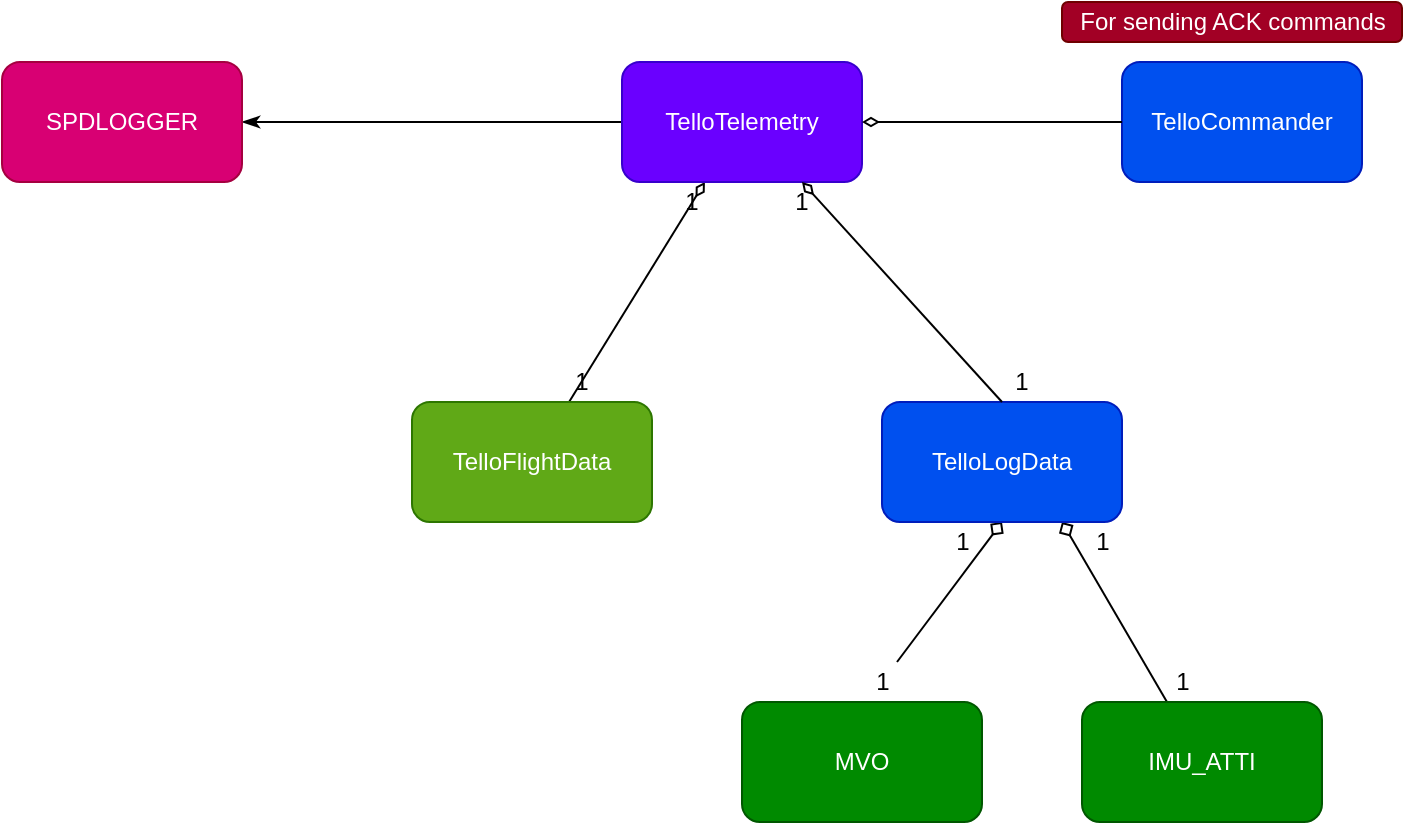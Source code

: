 <mxfile version="13.6.5" pages="2">
    <diagram id="eaUMyx7dPOAa2al45QBv" name="HighLevel">
        <mxGraphModel dx="947" dy="517" grid="1" gridSize="10" guides="1" tooltips="1" connect="1" arrows="1" fold="1" page="1" pageScale="1" pageWidth="850" pageHeight="1100" math="0" shadow="0">
            <root>
                <mxCell id="0"/>
                <mxCell id="1" parent="0"/>
                <mxCell id="4" value="" style="rounded=0;orthogonalLoop=1;jettySize=auto;html=1;endArrow=diamondThin;endFill=0;startArrow=none;startFill=0;" parent="1" source="3" target="2" edge="1">
                    <mxGeometry relative="1" as="geometry"/>
                </mxCell>
                <mxCell id="22" value="" style="edgeStyle=none;rounded=0;orthogonalLoop=1;jettySize=auto;html=1;endArrow=classicThin;endFill=1;" parent="1" source="2" target="21" edge="1">
                    <mxGeometry relative="1" as="geometry"/>
                </mxCell>
                <mxCell id="2" value="TelloTelemetry" style="rounded=1;whiteSpace=wrap;html=1;fillColor=#6a00ff;strokeColor=#3700CC;fontColor=#ffffff;" parent="1" vertex="1">
                    <mxGeometry x="350" y="160" width="120" height="60" as="geometry"/>
                </mxCell>
                <mxCell id="8" value="" style="rounded=0;orthogonalLoop=1;jettySize=auto;html=1;endArrow=diamond;endFill=0;entryX=0.5;entryY=1;entryDx=0;entryDy=0;" parent="1" source="20" target="24" edge="1">
                    <mxGeometry relative="1" as="geometry"/>
                </mxCell>
                <mxCell id="16" value="" style="edgeStyle=none;rounded=0;orthogonalLoop=1;jettySize=auto;html=1;endArrow=diamond;endFill=0;entryX=0.75;entryY=1;entryDx=0;entryDy=0;" parent="1" source="15" target="24" edge="1">
                    <mxGeometry relative="1" as="geometry"/>
                </mxCell>
                <mxCell id="3" value="TelloFlightData" style="whiteSpace=wrap;html=1;rounded=1;fillColor=#60a917;strokeColor=#2D7600;fontColor=#ffffff;" parent="1" vertex="1">
                    <mxGeometry x="245" y="330" width="120" height="60" as="geometry"/>
                </mxCell>
                <mxCell id="5" value="1" style="text;html=1;strokeColor=none;fillColor=none;align=center;verticalAlign=middle;whiteSpace=wrap;rounded=0;" parent="1" vertex="1">
                    <mxGeometry x="310" y="310" width="40" height="20" as="geometry"/>
                </mxCell>
                <mxCell id="6" value="1" style="text;html=1;strokeColor=none;fillColor=none;align=center;verticalAlign=middle;whiteSpace=wrap;rounded=0;" parent="1" vertex="1">
                    <mxGeometry x="365" y="220" width="40" height="20" as="geometry"/>
                </mxCell>
                <mxCell id="7" value="MVO" style="whiteSpace=wrap;html=1;rounded=1;fontColor=#ffffff;strokeColor=#005700;fillColor=#008a00;" parent="1" vertex="1">
                    <mxGeometry x="410" y="480" width="120" height="60" as="geometry"/>
                </mxCell>
                <mxCell id="15" value="IMU_ATTI" style="whiteSpace=wrap;html=1;rounded=1;fontColor=#ffffff;strokeColor=#005700;fillColor=#008a00;" parent="1" vertex="1">
                    <mxGeometry x="580" y="480" width="120" height="60" as="geometry"/>
                </mxCell>
                <mxCell id="17" value="1" style="text;html=1;align=center;verticalAlign=middle;resizable=0;points=[];autosize=1;" parent="1" vertex="1">
                    <mxGeometry x="580" y="390" width="20" height="20" as="geometry"/>
                </mxCell>
                <mxCell id="18" value="1" style="text;html=1;align=center;verticalAlign=middle;resizable=0;points=[];autosize=1;" parent="1" vertex="1">
                    <mxGeometry x="620" y="460" width="20" height="20" as="geometry"/>
                </mxCell>
                <mxCell id="19" value="1" style="text;html=1;align=center;verticalAlign=middle;resizable=0;points=[];autosize=1;" parent="1" vertex="1">
                    <mxGeometry x="510" y="390" width="20" height="20" as="geometry"/>
                </mxCell>
                <mxCell id="21" value="SPDLOGGER" style="whiteSpace=wrap;html=1;rounded=1;fillColor=#d80073;strokeColor=#A50040;fontColor=#ffffff;" parent="1" vertex="1">
                    <mxGeometry x="40" y="160" width="120" height="60" as="geometry"/>
                </mxCell>
                <mxCell id="24" value="TelloLogData" style="whiteSpace=wrap;html=1;rounded=1;fillColor=#0050ef;strokeColor=#001DBC;fontColor=#ffffff;" vertex="1" parent="1">
                    <mxGeometry x="480" y="330" width="120" height="60" as="geometry"/>
                </mxCell>
                <mxCell id="25" value="" style="rounded=0;orthogonalLoop=1;jettySize=auto;html=1;endArrow=diamondThin;endFill=0;startArrow=none;startFill=0;entryX=0.75;entryY=1;entryDx=0;entryDy=0;exitX=0.5;exitY=0;exitDx=0;exitDy=0;" edge="1" parent="1" source="24" target="2">
                    <mxGeometry relative="1" as="geometry">
                        <mxPoint x="315" y="340" as="sourcePoint"/>
                        <mxPoint x="315" y="230" as="targetPoint"/>
                    </mxGeometry>
                </mxCell>
                <mxCell id="26" value="1" style="text;html=1;strokeColor=none;fillColor=none;align=center;verticalAlign=middle;whiteSpace=wrap;rounded=0;" vertex="1" parent="1">
                    <mxGeometry x="530" y="310" width="40" height="20" as="geometry"/>
                </mxCell>
                <mxCell id="27" value="1" style="text;html=1;strokeColor=none;fillColor=none;align=center;verticalAlign=middle;whiteSpace=wrap;rounded=0;" vertex="1" parent="1">
                    <mxGeometry x="420" y="220" width="40" height="20" as="geometry"/>
                </mxCell>
                <mxCell id="20" value="1" style="text;html=1;align=center;verticalAlign=middle;resizable=0;points=[];autosize=1;" parent="1" vertex="1">
                    <mxGeometry x="470" y="460" width="20" height="20" as="geometry"/>
                </mxCell>
                <mxCell id="29" value="" style="rounded=0;orthogonalLoop=1;jettySize=auto;html=1;endArrow=diamond;endFill=0;entryX=0.5;entryY=1;entryDx=0;entryDy=0;" edge="1" parent="1" source="7" target="20">
                    <mxGeometry relative="1" as="geometry">
                        <mxPoint x="487.5" y="480" as="sourcePoint"/>
                        <mxPoint x="540" y="390" as="targetPoint"/>
                    </mxGeometry>
                </mxCell>
                <mxCell id="30" value="&lt;div style=&quot;line-height: 19px&quot;&gt;TelloCommander&lt;/div&gt;" style="whiteSpace=wrap;html=1;rounded=1;fillColor=#0050ef;strokeColor=#001DBC;fontColor=#ffffff;" vertex="1" parent="1">
                    <mxGeometry x="600" y="160" width="120" height="60" as="geometry"/>
                </mxCell>
                <mxCell id="31" value="" style="rounded=0;orthogonalLoop=1;jettySize=auto;html=1;endArrow=diamondThin;endFill=0;startArrow=none;startFill=0;entryX=1;entryY=0.5;entryDx=0;entryDy=0;exitX=0;exitY=0.5;exitDx=0;exitDy=0;" edge="1" parent="1" source="30" target="2">
                    <mxGeometry relative="1" as="geometry">
                        <mxPoint x="550" y="340" as="sourcePoint"/>
                        <mxPoint x="450" y="230" as="targetPoint"/>
                    </mxGeometry>
                </mxCell>
                <mxCell id="33" value="For sending ACK commands" style="text;html=1;align=center;verticalAlign=middle;resizable=0;points=[];autosize=1;fillColor=#a20025;strokeColor=#6F0000;fontColor=#ffffff;rounded=1;" vertex="1" parent="1">
                    <mxGeometry x="570" y="130" width="170" height="20" as="geometry"/>
                </mxCell>
            </root>
        </mxGraphModel>
    </diagram>
    <diagram name="MSGActivityDiagram" id="P-N2ksKgzLIH1Jo4JEOq">
        <mxGraphModel dx="947" dy="517" grid="1" gridSize="10" guides="1" tooltips="1" connect="1" arrows="1" fold="1" page="1" pageScale="1" pageWidth="850" pageHeight="1100" math="0" shadow="0">
            <root>
                <mxCell id="fFh5n_tCsRmxz2UFtYTy-0"/>
                <mxCell id="fFh5n_tCsRmxz2UFtYTy-1" parent="fFh5n_tCsRmxz2UFtYTy-0"/>
                <mxCell id="fFh5n_tCsRmxz2UFtYTy-24" value="" style="rounded=0;whiteSpace=wrap;html=1;fillColor=none;dashed=1;" parent="fFh5n_tCsRmxz2UFtYTy-1" vertex="1">
                    <mxGeometry x="610" y="120" width="690" height="790" as="geometry"/>
                </mxCell>
                <mxCell id="fFh5n_tCsRmxz2UFtYTy-2" value="" style="rounded=0;orthogonalLoop=1;jettySize=auto;html=1;endArrow=diamondThin;endFill=0;startArrow=none;startFill=0;" parent="fFh5n_tCsRmxz2UFtYTy-1" source="fFh5n_tCsRmxz2UFtYTy-7" target="fFh5n_tCsRmxz2UFtYTy-4" edge="1">
                    <mxGeometry relative="1" as="geometry"/>
                </mxCell>
                <mxCell id="fFh5n_tCsRmxz2UFtYTy-3" value="" style="edgeStyle=none;rounded=0;orthogonalLoop=1;jettySize=auto;html=1;endArrow=classicThin;endFill=1;" parent="fFh5n_tCsRmxz2UFtYTy-1" source="fFh5n_tCsRmxz2UFtYTy-4" target="fFh5n_tCsRmxz2UFtYTy-16" edge="1">
                    <mxGeometry relative="1" as="geometry"/>
                </mxCell>
                <mxCell id="fFh5n_tCsRmxz2UFtYTy-4" value="TelloTelemetry" style="rounded=1;whiteSpace=wrap;html=1;fillColor=#6a00ff;strokeColor=#3700CC;fontColor=#ffffff;" parent="fFh5n_tCsRmxz2UFtYTy-1" vertex="1">
                    <mxGeometry x="245" y="160" width="120" height="60" as="geometry"/>
                </mxCell>
                <mxCell id="fFh5n_tCsRmxz2UFtYTy-5" value="" style="rounded=0;orthogonalLoop=1;jettySize=auto;html=1;endArrow=diamond;endFill=0;" parent="fFh5n_tCsRmxz2UFtYTy-1" source="fFh5n_tCsRmxz2UFtYTy-10" target="fFh5n_tCsRmxz2UFtYTy-7" edge="1">
                    <mxGeometry relative="1" as="geometry"/>
                </mxCell>
                <mxCell id="fFh5n_tCsRmxz2UFtYTy-6" value="" style="edgeStyle=none;rounded=0;orthogonalLoop=1;jettySize=auto;html=1;endArrow=diamond;endFill=0;" parent="fFh5n_tCsRmxz2UFtYTy-1" source="fFh5n_tCsRmxz2UFtYTy-11" target="fFh5n_tCsRmxz2UFtYTy-7" edge="1">
                    <mxGeometry relative="1" as="geometry"/>
                </mxCell>
                <mxCell id="fFh5n_tCsRmxz2UFtYTy-7" value="TelloFlightData" style="whiteSpace=wrap;html=1;rounded=1;fillColor=#60a917;strokeColor=#2D7600;fontColor=#ffffff;" parent="fFh5n_tCsRmxz2UFtYTy-1" vertex="1">
                    <mxGeometry x="245" y="330" width="120" height="60" as="geometry"/>
                </mxCell>
                <mxCell id="fFh5n_tCsRmxz2UFtYTy-8" value="1" style="text;html=1;strokeColor=none;fillColor=none;align=center;verticalAlign=middle;whiteSpace=wrap;rounded=0;" parent="fFh5n_tCsRmxz2UFtYTy-1" vertex="1">
                    <mxGeometry x="310" y="310" width="40" height="20" as="geometry"/>
                </mxCell>
                <mxCell id="fFh5n_tCsRmxz2UFtYTy-9" value="1" style="text;html=1;strokeColor=none;fillColor=none;align=center;verticalAlign=middle;whiteSpace=wrap;rounded=0;" parent="fFh5n_tCsRmxz2UFtYTy-1" vertex="1">
                    <mxGeometry x="310" y="220" width="40" height="20" as="geometry"/>
                </mxCell>
                <mxCell id="fFh5n_tCsRmxz2UFtYTy-10" value="MVO" style="whiteSpace=wrap;html=1;rounded=1;fontColor=#ffffff;strokeColor=#005700;fillColor=#008a00;" parent="fFh5n_tCsRmxz2UFtYTy-1" vertex="1">
                    <mxGeometry x="160" y="480" width="120" height="60" as="geometry"/>
                </mxCell>
                <mxCell id="fFh5n_tCsRmxz2UFtYTy-11" value="IMU_ATTI" style="whiteSpace=wrap;html=1;rounded=1;fontColor=#ffffff;strokeColor=#005700;fillColor=#008a00;" parent="fFh5n_tCsRmxz2UFtYTy-1" vertex="1">
                    <mxGeometry x="340" y="480" width="120" height="60" as="geometry"/>
                </mxCell>
                <mxCell id="fFh5n_tCsRmxz2UFtYTy-12" value="1" style="text;html=1;align=center;verticalAlign=middle;resizable=0;points=[];autosize=1;" parent="fFh5n_tCsRmxz2UFtYTy-1" vertex="1">
                    <mxGeometry x="330" y="390" width="20" height="20" as="geometry"/>
                </mxCell>
                <mxCell id="fFh5n_tCsRmxz2UFtYTy-13" value="1" style="text;html=1;align=center;verticalAlign=middle;resizable=0;points=[];autosize=1;" parent="fFh5n_tCsRmxz2UFtYTy-1" vertex="1">
                    <mxGeometry x="380" y="460" width="20" height="20" as="geometry"/>
                </mxCell>
                <mxCell id="fFh5n_tCsRmxz2UFtYTy-14" value="1" style="text;html=1;align=center;verticalAlign=middle;resizable=0;points=[];autosize=1;" parent="fFh5n_tCsRmxz2UFtYTy-1" vertex="1">
                    <mxGeometry x="280" y="390" width="20" height="20" as="geometry"/>
                </mxCell>
                <mxCell id="fFh5n_tCsRmxz2UFtYTy-15" value="1" style="text;html=1;align=center;verticalAlign=middle;resizable=0;points=[];autosize=1;" parent="fFh5n_tCsRmxz2UFtYTy-1" vertex="1">
                    <mxGeometry x="245" y="460" width="20" height="20" as="geometry"/>
                </mxCell>
                <mxCell id="fFh5n_tCsRmxz2UFtYTy-16" value="SPDLOGGER" style="whiteSpace=wrap;html=1;rounded=1;fillColor=#d80073;strokeColor=#A50040;fontColor=#ffffff;" parent="fFh5n_tCsRmxz2UFtYTy-1" vertex="1">
                    <mxGeometry x="40" y="160" width="120" height="60" as="geometry"/>
                </mxCell>
                <mxCell id="fFh5n_tCsRmxz2UFtYTy-21" style="edgeStyle=orthogonalEdgeStyle;rounded=0;orthogonalLoop=1;jettySize=auto;html=1;entryX=0.5;entryY=0;entryDx=0;entryDy=0;" parent="fFh5n_tCsRmxz2UFtYTy-1" source="fFh5n_tCsRmxz2UFtYTy-19" target="fFh5n_tCsRmxz2UFtYTy-20" edge="1">
                    <mxGeometry relative="1" as="geometry">
                        <Array as="points">
                            <mxPoint x="950" y="140"/>
                            <mxPoint x="720" y="140"/>
                        </Array>
                    </mxGeometry>
                </mxCell>
                <mxCell id="fFh5n_tCsRmxz2UFtYTy-19" value="" style="ellipse;whiteSpace=wrap;html=1;aspect=fixed;" parent="fFh5n_tCsRmxz2UFtYTy-1" vertex="1">
                    <mxGeometry x="940" y="40" width="20" height="20" as="geometry"/>
                </mxCell>
                <mxCell id="fFh5n_tCsRmxz2UFtYTy-23" value="" style="edgeStyle=orthogonalEdgeStyle;rounded=0;orthogonalLoop=1;jettySize=auto;html=1;entryX=0.5;entryY=0;entryDx=0;entryDy=0;" parent="fFh5n_tCsRmxz2UFtYTy-1" source="fFh5n_tCsRmxz2UFtYTy-20" target="fFh5n_tCsRmxz2UFtYTy-29" edge="1">
                    <mxGeometry relative="1" as="geometry">
                        <mxPoint x="720" y="300" as="targetPoint"/>
                    </mxGeometry>
                </mxCell>
                <mxCell id="fFh5n_tCsRmxz2UFtYTy-20" value="socket.bind(192.168.10.1,9000)" style="whiteSpace=wrap;html=1;rounded=1;fillColor=#60a917;strokeColor=#2D7600;fontColor=#ffffff;" parent="fFh5n_tCsRmxz2UFtYTy-1" vertex="1">
                    <mxGeometry x="625" y="160" width="190" height="60" as="geometry"/>
                </mxCell>
                <mxCell id="fFh5n_tCsRmxz2UFtYTy-25" value="IncommingDataThread" style="text;html=1;align=center;verticalAlign=middle;resizable=0;points=[];autosize=1;" parent="fFh5n_tCsRmxz2UFtYTy-1" vertex="1">
                    <mxGeometry x="600" y="100" width="140" height="20" as="geometry"/>
                </mxCell>
                <mxCell id="fFh5n_tCsRmxz2UFtYTy-28" value="Extract &lt;b&gt;&lt;font color=&quot;#ffff33&quot;&gt;CMD&lt;/font&gt;&lt;/b&gt; from data (bytestring)" style="text;html=1;strokeColor=none;fillColor=none;align=center;verticalAlign=middle;whiteSpace=wrap;rounded=0;dashed=1;" parent="fFh5n_tCsRmxz2UFtYTy-1" vertex="1">
                    <mxGeometry x="625" y="250" width="200" height="20" as="geometry"/>
                </mxCell>
                <mxCell id="fFh5n_tCsRmxz2UFtYTy-31" value="" style="edgeStyle=orthogonalEdgeStyle;rounded=0;orthogonalLoop=1;jettySize=auto;html=1;" parent="fFh5n_tCsRmxz2UFtYTy-1" source="fFh5n_tCsRmxz2UFtYTy-29" target="fFh5n_tCsRmxz2UFtYTy-30" edge="1">
                    <mxGeometry relative="1" as="geometry"/>
                </mxCell>
                <mxCell id="fFh5n_tCsRmxz2UFtYTy-32" value="YES" style="edgeLabel;html=1;align=center;verticalAlign=middle;resizable=0;points=[];" parent="fFh5n_tCsRmxz2UFtYTy-31" vertex="1" connectable="0">
                    <mxGeometry x="-0.209" y="1" relative="1" as="geometry">
                        <mxPoint as="offset"/>
                    </mxGeometry>
                </mxCell>
                <mxCell id="fFh5n_tCsRmxz2UFtYTy-35" value="" style="edgeStyle=orthogonalEdgeStyle;rounded=0;orthogonalLoop=1;jettySize=auto;html=1;" parent="fFh5n_tCsRmxz2UFtYTy-1" source="fFh5n_tCsRmxz2UFtYTy-29" target="fFh5n_tCsRmxz2UFtYTy-34" edge="1">
                    <mxGeometry relative="1" as="geometry"/>
                </mxCell>
                <mxCell id="fFh5n_tCsRmxz2UFtYTy-29" value="cmd ==&amp;nbsp;LOG_HEADER_MSG&amp;nbsp;" style="rhombus;whiteSpace=wrap;html=1;fillColor=#60a917;strokeColor=#2D7600;fontColor=#ffffff;" parent="fFh5n_tCsRmxz2UFtYTy-1" vertex="1">
                    <mxGeometry x="630" y="310" width="180" height="80" as="geometry"/>
                </mxCell>
                <mxCell id="fFh5n_tCsRmxz2UFtYTy-30" value="Send ack&lt;br&gt;(This will start log_data channel)" style="whiteSpace=wrap;html=1;fontColor=#ffffff;strokeColor=#2D7600;fillColor=#60a917;" parent="fFh5n_tCsRmxz2UFtYTy-1" vertex="1">
                    <mxGeometry x="890" y="320" width="340" height="60" as="geometry"/>
                </mxCell>
                <mxCell id="fFh5n_tCsRmxz2UFtYTy-38" value="" style="edgeStyle=orthogonalEdgeStyle;rounded=0;orthogonalLoop=1;jettySize=auto;html=1;" parent="fFh5n_tCsRmxz2UFtYTy-1" source="fFh5n_tCsRmxz2UFtYTy-34" target="fFh5n_tCsRmxz2UFtYTy-37" edge="1">
                    <mxGeometry relative="1" as="geometry"/>
                </mxCell>
                <mxCell id="fFh5n_tCsRmxz2UFtYTy-39" value="YES" style="edgeLabel;html=1;align=center;verticalAlign=middle;resizable=0;points=[];" parent="fFh5n_tCsRmxz2UFtYTy-38" vertex="1" connectable="0">
                    <mxGeometry x="-0.206" y="-3" relative="1" as="geometry">
                        <mxPoint as="offset"/>
                    </mxGeometry>
                </mxCell>
                <mxCell id="fFh5n_tCsRmxz2UFtYTy-41" value="" style="edgeStyle=orthogonalEdgeStyle;rounded=0;orthogonalLoop=1;jettySize=auto;html=1;" parent="fFh5n_tCsRmxz2UFtYTy-1" source="fFh5n_tCsRmxz2UFtYTy-34" target="fFh5n_tCsRmxz2UFtYTy-40" edge="1">
                    <mxGeometry relative="1" as="geometry"/>
                </mxCell>
                <mxCell id="fFh5n_tCsRmxz2UFtYTy-34" value="cmd ==&amp;nbsp;LOG_DATA_MSG&amp;nbsp;" style="rhombus;whiteSpace=wrap;html=1;fillColor=#60a917;strokeColor=#2D7600;fontColor=#ffffff;" parent="fFh5n_tCsRmxz2UFtYTy-1" vertex="1">
                    <mxGeometry x="630" y="430" width="180" height="80" as="geometry"/>
                </mxCell>
                <mxCell id="fFh5n_tCsRmxz2UFtYTy-37" value="telloTelemerty.GetLogData()-&amp;gt;Update(data[10:])" style="whiteSpace=wrap;html=1;fontColor=#ffffff;strokeColor=#2D7600;fillColor=#60a917;" parent="fFh5n_tCsRmxz2UFtYTy-1" vertex="1">
                    <mxGeometry x="870" y="425" width="380" height="90" as="geometry"/>
                </mxCell>
                <mxCell id="fFh5n_tCsRmxz2UFtYTy-43" value="" style="edgeStyle=orthogonalEdgeStyle;rounded=0;orthogonalLoop=1;jettySize=auto;html=1;" parent="fFh5n_tCsRmxz2UFtYTy-1" source="fFh5n_tCsRmxz2UFtYTy-40" target="fFh5n_tCsRmxz2UFtYTy-42" edge="1">
                    <mxGeometry relative="1" as="geometry"/>
                </mxCell>
                <mxCell id="fFh5n_tCsRmxz2UFtYTy-44" value="YES" style="edgeLabel;html=1;align=center;verticalAlign=middle;resizable=0;points=[];" parent="fFh5n_tCsRmxz2UFtYTy-43" vertex="1" connectable="0">
                    <mxGeometry x="-0.327" relative="1" as="geometry">
                        <mxPoint as="offset"/>
                    </mxGeometry>
                </mxCell>
                <mxCell id="fFh5n_tCsRmxz2UFtYTy-46" value="" style="edgeStyle=orthogonalEdgeStyle;rounded=0;orthogonalLoop=1;jettySize=auto;html=1;" parent="fFh5n_tCsRmxz2UFtYTy-1" source="fFh5n_tCsRmxz2UFtYTy-40" target="fFh5n_tCsRmxz2UFtYTy-45" edge="1">
                    <mxGeometry relative="1" as="geometry"/>
                </mxCell>
                <mxCell id="fFh5n_tCsRmxz2UFtYTy-40" value="cmd ==&amp;nbsp;WIFI_MSG&amp;nbsp;" style="rhombus;whiteSpace=wrap;html=1;fillColor=#60a917;strokeColor=#2D7600;fontColor=#ffffff;" parent="fFh5n_tCsRmxz2UFtYTy-1" vertex="1">
                    <mxGeometry x="630" y="580" width="180" height="80" as="geometry"/>
                </mxCell>
                <mxCell id="fFh5n_tCsRmxz2UFtYTy-42" value="&lt;div style=&quot;line-height: 19px&quot;&gt;&lt;div style=&quot;line-height: 19px&quot;&gt;tello_telemetry.GetFlightData()-&amp;gt;SetWifiStrength(data[9]);&lt;/div&gt;&lt;/div&gt;" style="whiteSpace=wrap;html=1;fontColor=#ffffff;strokeColor=#2D7600;fillColor=#60a917;" parent="fFh5n_tCsRmxz2UFtYTy-1" vertex="1">
                    <mxGeometry x="880" y="590" width="360" height="60" as="geometry"/>
                </mxCell>
                <mxCell id="ghU2878MjdMfd1t0x72Y-1" value="" style="edgeStyle=orthogonalEdgeStyle;rounded=0;orthogonalLoop=1;jettySize=auto;html=1;" parent="fFh5n_tCsRmxz2UFtYTy-1" source="fFh5n_tCsRmxz2UFtYTy-45" target="ghU2878MjdMfd1t0x72Y-0" edge="1">
                    <mxGeometry relative="1" as="geometry"/>
                </mxCell>
                <mxCell id="ghU2878MjdMfd1t0x72Y-2" value="YES" style="edgeLabel;html=1;align=center;verticalAlign=middle;resizable=0;points=[];" parent="ghU2878MjdMfd1t0x72Y-1" vertex="1" connectable="0">
                    <mxGeometry x="-0.254" y="-2" relative="1" as="geometry">
                        <mxPoint as="offset"/>
                    </mxGeometry>
                </mxCell>
                <mxCell id="fFh5n_tCsRmxz2UFtYTy-45" value="cmd ==&amp;nbsp;ATT_LIMIT_MSG&amp;nbsp;" style="rhombus;whiteSpace=wrap;html=1;fillColor=#60a917;strokeColor=#2D7600;fontColor=#ffffff;" parent="fFh5n_tCsRmxz2UFtYTy-1" vertex="1">
                    <mxGeometry x="630" y="740" width="180" height="80" as="geometry"/>
                </mxCell>
                <mxCell id="ghU2878MjdMfd1t0x72Y-0" value="&lt;div style=&quot;line-height: 19px&quot;&gt;tello_telemetry.GetFlightData()-&amp;gt;SetAttLimit(received.GetData())&lt;/div&gt;" style="whiteSpace=wrap;html=1;fontColor=#ffffff;strokeColor=#2D7600;fillColor=#60a917;" parent="fFh5n_tCsRmxz2UFtYTy-1" vertex="1">
                    <mxGeometry x="870" y="750" width="420" height="60" as="geometry"/>
                </mxCell>
            </root>
        </mxGraphModel>
    </diagram>
</mxfile>